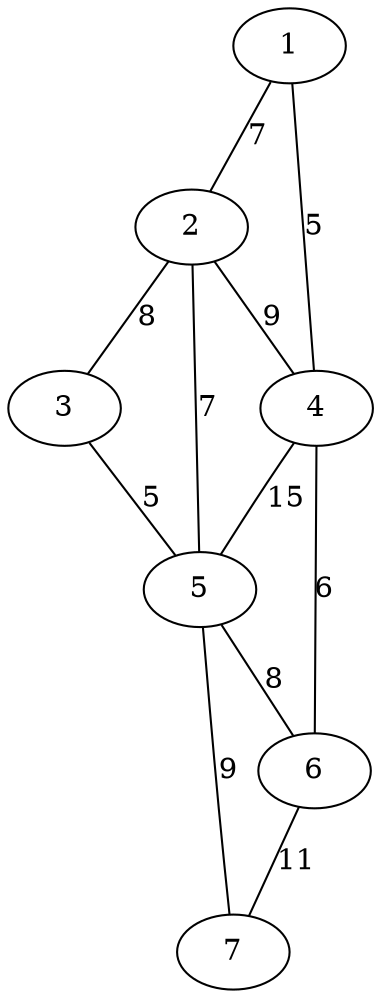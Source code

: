 graph{
1 -- 2 [label=7]
1 -- 4 [label=5]
2 -- 4 [label=9]
2 -- 3 [label=8]
2 -- 5 [label=7]
3 -- 5 [label=5]
4 -- 5 [label=15]
4 -- 6 [label=6]
5 -- 6 [label=8]
5 -- 7 [label=9]
6 -- 7 [label=11]
}